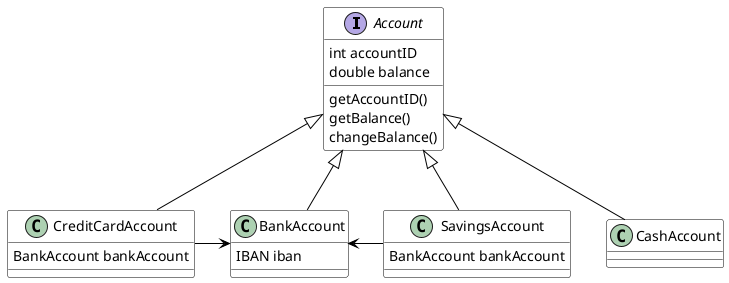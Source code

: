 @startuml

skinparam classBackgroundColor White
skinparam classBorderColor Black
skinparam arrowColor Black
skinparam stereotypeCBackgroundColor White
skinparam stereotypeIBackgroundColor White

interface Account {
int accountID
double balance
getAccountID()
getBalance()
changeBalance()
}

class CashAccount {
}

class BankAccount {
IBAN iban
}

class SavingsAccount {
BankAccount bankAccount
}

class CreditCardAccount {
BankAccount bankAccount
}

Account <|-- CashAccount
Account <|-- BankAccount
Account <|-- SavingsAccount
Account <|-- CreditCardAccount
BankAccount <-right- SavingsAccount
BankAccount <-left- CreditCardAccount



@enduml